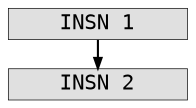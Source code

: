 digraph G {
  nodesep="0.2";
  rankdir=LR;
  node [shape="rect", penwidth="0.33", style="filled", fillcolor="#E0E0E0", margin="0,0.03", height="0.2", width="1.2", fontsize="10", fontname="Courier"];
  edge [arrowsize="0.5"];
  ordering="in";
  
  i1 -> i2;
    
  {
    rank = same;
    i1 [label="INSN 1"]
    i2 [label="INSN 2"]
  }
  
}

